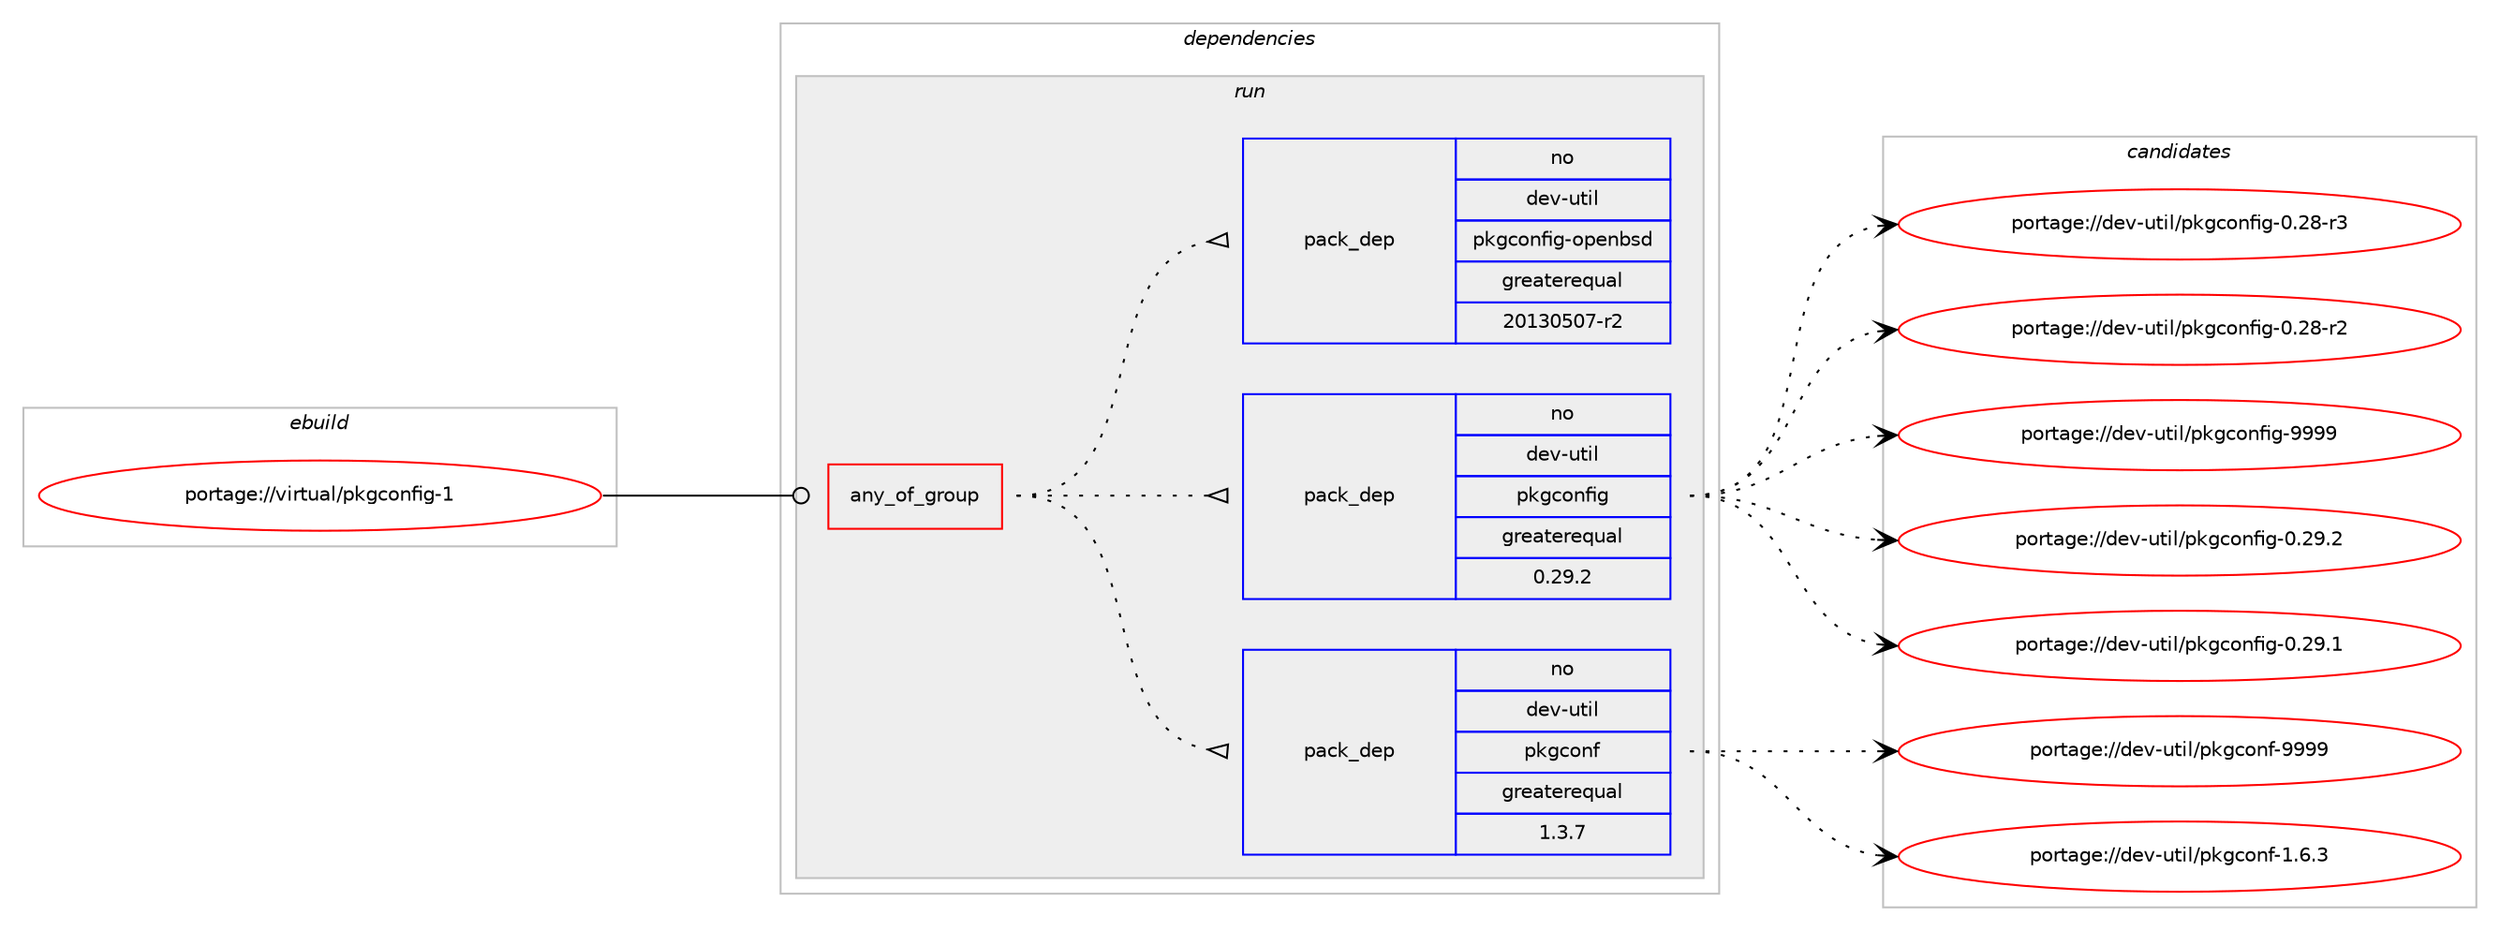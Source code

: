 digraph prolog {

# *************
# Graph options
# *************

newrank=true;
concentrate=true;
compound=true;
graph [rankdir=LR,fontname=Helvetica,fontsize=10,ranksep=1.5];#, ranksep=2.5, nodesep=0.2];
edge  [arrowhead=vee];
node  [fontname=Helvetica,fontsize=10];

# **********
# The ebuild
# **********

subgraph cluster_leftcol {
color=gray;
rank=same;
label=<<i>ebuild</i>>;
id [label="portage://virtual/pkgconfig-1", color=red, width=4, href="../virtual/pkgconfig-1.svg"];
}

# ****************
# The dependencies
# ****************

subgraph cluster_midcol {
color=gray;
label=<<i>dependencies</i>>;
subgraph cluster_compile {
fillcolor="#eeeeee";
style=filled;
label=<<i>compile</i>>;
}
subgraph cluster_compileandrun {
fillcolor="#eeeeee";
style=filled;
label=<<i>compile and run</i>>;
}
subgraph cluster_run {
fillcolor="#eeeeee";
style=filled;
label=<<i>run</i>>;
subgraph any645 {
dependency36294 [label=<<TABLE BORDER="0" CELLBORDER="1" CELLSPACING="0" CELLPADDING="4"><TR><TD CELLPADDING="10">any_of_group</TD></TR></TABLE>>, shape=none, color=red];subgraph pack28979 {
dependency36295 [label=<<TABLE BORDER="0" CELLBORDER="1" CELLSPACING="0" CELLPADDING="4" WIDTH="220"><TR><TD ROWSPAN="6" CELLPADDING="30">pack_dep</TD></TR><TR><TD WIDTH="110">no</TD></TR><TR><TD>dev-util</TD></TR><TR><TD>pkgconf</TD></TR><TR><TD>greaterequal</TD></TR><TR><TD>1.3.7</TD></TR></TABLE>>, shape=none, color=blue];
}
dependency36294:e -> dependency36295:w [weight=20,style="dotted",arrowhead="oinv"];
subgraph pack28980 {
dependency36296 [label=<<TABLE BORDER="0" CELLBORDER="1" CELLSPACING="0" CELLPADDING="4" WIDTH="220"><TR><TD ROWSPAN="6" CELLPADDING="30">pack_dep</TD></TR><TR><TD WIDTH="110">no</TD></TR><TR><TD>dev-util</TD></TR><TR><TD>pkgconfig</TD></TR><TR><TD>greaterequal</TD></TR><TR><TD>0.29.2</TD></TR></TABLE>>, shape=none, color=blue];
}
dependency36294:e -> dependency36296:w [weight=20,style="dotted",arrowhead="oinv"];
subgraph pack28981 {
dependency36297 [label=<<TABLE BORDER="0" CELLBORDER="1" CELLSPACING="0" CELLPADDING="4" WIDTH="220"><TR><TD ROWSPAN="6" CELLPADDING="30">pack_dep</TD></TR><TR><TD WIDTH="110">no</TD></TR><TR><TD>dev-util</TD></TR><TR><TD>pkgconfig-openbsd</TD></TR><TR><TD>greaterequal</TD></TR><TR><TD>20130507-r2</TD></TR></TABLE>>, shape=none, color=blue];
}
dependency36294:e -> dependency36297:w [weight=20,style="dotted",arrowhead="oinv"];
}
id:e -> dependency36294:w [weight=20,style="solid",arrowhead="odot"];
}
}

# **************
# The candidates
# **************

subgraph cluster_choices {
rank=same;
color=gray;
label=<<i>candidates</i>>;

subgraph choice28979 {
color=black;
nodesep=1;
choice1001011184511711610510847112107103991111101024557575757 [label="portage://dev-util/pkgconf-9999", color=red, width=4,href="../dev-util/pkgconf-9999.svg"];
choice100101118451171161051084711210710399111110102454946544651 [label="portage://dev-util/pkgconf-1.6.3", color=red, width=4,href="../dev-util/pkgconf-1.6.3.svg"];
dependency36295:e -> choice1001011184511711610510847112107103991111101024557575757:w [style=dotted,weight="100"];
dependency36295:e -> choice100101118451171161051084711210710399111110102454946544651:w [style=dotted,weight="100"];
}
subgraph choice28980 {
color=black;
nodesep=1;
choice1001011184511711610510847112107103991111101021051034557575757 [label="portage://dev-util/pkgconfig-9999", color=red, width=4,href="../dev-util/pkgconfig-9999.svg"];
choice10010111845117116105108471121071039911111010210510345484650574650 [label="portage://dev-util/pkgconfig-0.29.2", color=red, width=4,href="../dev-util/pkgconfig-0.29.2.svg"];
choice10010111845117116105108471121071039911111010210510345484650574649 [label="portage://dev-util/pkgconfig-0.29.1", color=red, width=4,href="../dev-util/pkgconfig-0.29.1.svg"];
choice10010111845117116105108471121071039911111010210510345484650564511451 [label="portage://dev-util/pkgconfig-0.28-r3", color=red, width=4,href="../dev-util/pkgconfig-0.28-r3.svg"];
choice10010111845117116105108471121071039911111010210510345484650564511450 [label="portage://dev-util/pkgconfig-0.28-r2", color=red, width=4,href="../dev-util/pkgconfig-0.28-r2.svg"];
dependency36296:e -> choice1001011184511711610510847112107103991111101021051034557575757:w [style=dotted,weight="100"];
dependency36296:e -> choice10010111845117116105108471121071039911111010210510345484650574650:w [style=dotted,weight="100"];
dependency36296:e -> choice10010111845117116105108471121071039911111010210510345484650574649:w [style=dotted,weight="100"];
dependency36296:e -> choice10010111845117116105108471121071039911111010210510345484650564511451:w [style=dotted,weight="100"];
dependency36296:e -> choice10010111845117116105108471121071039911111010210510345484650564511450:w [style=dotted,weight="100"];
}
subgraph choice28981 {
color=black;
nodesep=1;
}
}

}
